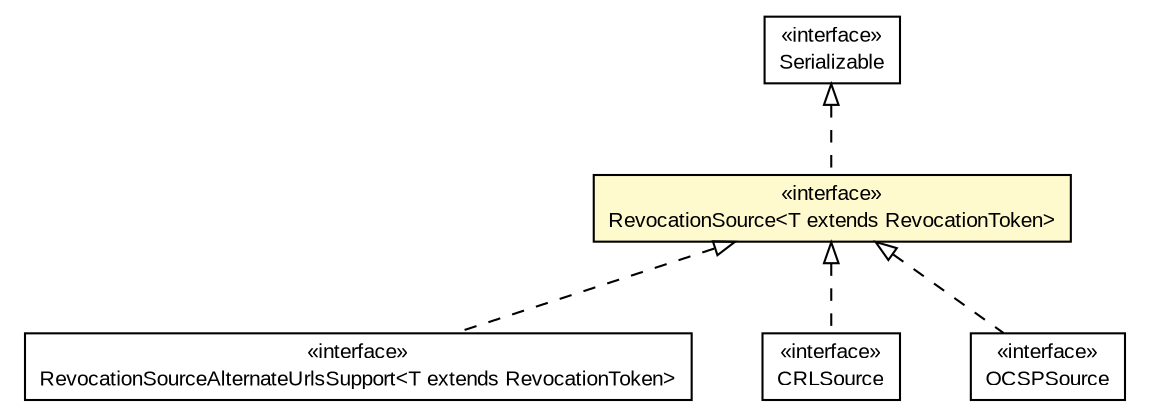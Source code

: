 #!/usr/local/bin/dot
#
# Class diagram 
# Generated by UMLGraph version R5_6-24-gf6e263 (http://www.umlgraph.org/)
#

digraph G {
	edge [fontname="arial",fontsize=10,labelfontname="arial",labelfontsize=10];
	node [fontname="arial",fontsize=10,shape=plaintext];
	nodesep=0.25;
	ranksep=0.5;
	// eu.europa.esig.dss.x509.RevocationSourceAlternateUrlsSupport<T extends eu.europa.esig.dss.x509.RevocationToken>
	c582425 [label=<<table title="eu.europa.esig.dss.x509.RevocationSourceAlternateUrlsSupport" border="0" cellborder="1" cellspacing="0" cellpadding="2" port="p" href="./RevocationSourceAlternateUrlsSupport.html">
		<tr><td><table border="0" cellspacing="0" cellpadding="1">
<tr><td align="center" balign="center"> &#171;interface&#187; </td></tr>
<tr><td align="center" balign="center"> RevocationSourceAlternateUrlsSupport&lt;T extends RevocationToken&gt; </td></tr>
		</table></td></tr>
		</table>>, URL="./RevocationSourceAlternateUrlsSupport.html", fontname="arial", fontcolor="black", fontsize=10.0];
	// eu.europa.esig.dss.x509.RevocationSource<T extends eu.europa.esig.dss.x509.RevocationToken>
	c582426 [label=<<table title="eu.europa.esig.dss.x509.RevocationSource" border="0" cellborder="1" cellspacing="0" cellpadding="2" port="p" bgcolor="lemonChiffon" href="./RevocationSource.html">
		<tr><td><table border="0" cellspacing="0" cellpadding="1">
<tr><td align="center" balign="center"> &#171;interface&#187; </td></tr>
<tr><td align="center" balign="center"> RevocationSource&lt;T extends RevocationToken&gt; </td></tr>
		</table></td></tr>
		</table>>, URL="./RevocationSource.html", fontname="arial", fontcolor="black", fontsize=10.0];
	// eu.europa.esig.dss.x509.crl.CRLSource
	c582445 [label=<<table title="eu.europa.esig.dss.x509.crl.CRLSource" border="0" cellborder="1" cellspacing="0" cellpadding="2" port="p" href="./crl/CRLSource.html">
		<tr><td><table border="0" cellspacing="0" cellpadding="1">
<tr><td align="center" balign="center"> &#171;interface&#187; </td></tr>
<tr><td align="center" balign="center"> CRLSource </td></tr>
		</table></td></tr>
		</table>>, URL="./crl/CRLSource.html", fontname="arial", fontcolor="black", fontsize=10.0];
	// eu.europa.esig.dss.x509.ocsp.OCSPSource
	c582471 [label=<<table title="eu.europa.esig.dss.x509.ocsp.OCSPSource" border="0" cellborder="1" cellspacing="0" cellpadding="2" port="p" href="./ocsp/OCSPSource.html">
		<tr><td><table border="0" cellspacing="0" cellpadding="1">
<tr><td align="center" balign="center"> &#171;interface&#187; </td></tr>
<tr><td align="center" balign="center"> OCSPSource </td></tr>
		</table></td></tr>
		</table>>, URL="./ocsp/OCSPSource.html", fontname="arial", fontcolor="black", fontsize=10.0];
	//eu.europa.esig.dss.x509.RevocationSourceAlternateUrlsSupport<T extends eu.europa.esig.dss.x509.RevocationToken> implements eu.europa.esig.dss.x509.RevocationSource<T extends eu.europa.esig.dss.x509.RevocationToken>
	c582426:p -> c582425:p [dir=back,arrowtail=empty,style=dashed];
	//eu.europa.esig.dss.x509.RevocationSource<T extends eu.europa.esig.dss.x509.RevocationToken> implements java.io.Serializable
	c583179:p -> c582426:p [dir=back,arrowtail=empty,style=dashed];
	//eu.europa.esig.dss.x509.crl.CRLSource implements eu.europa.esig.dss.x509.RevocationSource<T extends eu.europa.esig.dss.x509.RevocationToken>
	c582426:p -> c582445:p [dir=back,arrowtail=empty,style=dashed];
	//eu.europa.esig.dss.x509.ocsp.OCSPSource implements eu.europa.esig.dss.x509.RevocationSource<T extends eu.europa.esig.dss.x509.RevocationToken>
	c582426:p -> c582471:p [dir=back,arrowtail=empty,style=dashed];
	// java.io.Serializable
	c583179 [label=<<table title="java.io.Serializable" border="0" cellborder="1" cellspacing="0" cellpadding="2" port="p" href="http://java.sun.com/j2se/1.4.2/docs/api/java/io/Serializable.html">
		<tr><td><table border="0" cellspacing="0" cellpadding="1">
<tr><td align="center" balign="center"> &#171;interface&#187; </td></tr>
<tr><td align="center" balign="center"> Serializable </td></tr>
		</table></td></tr>
		</table>>, URL="http://java.sun.com/j2se/1.4.2/docs/api/java/io/Serializable.html", fontname="arial", fontcolor="black", fontsize=10.0];
}

